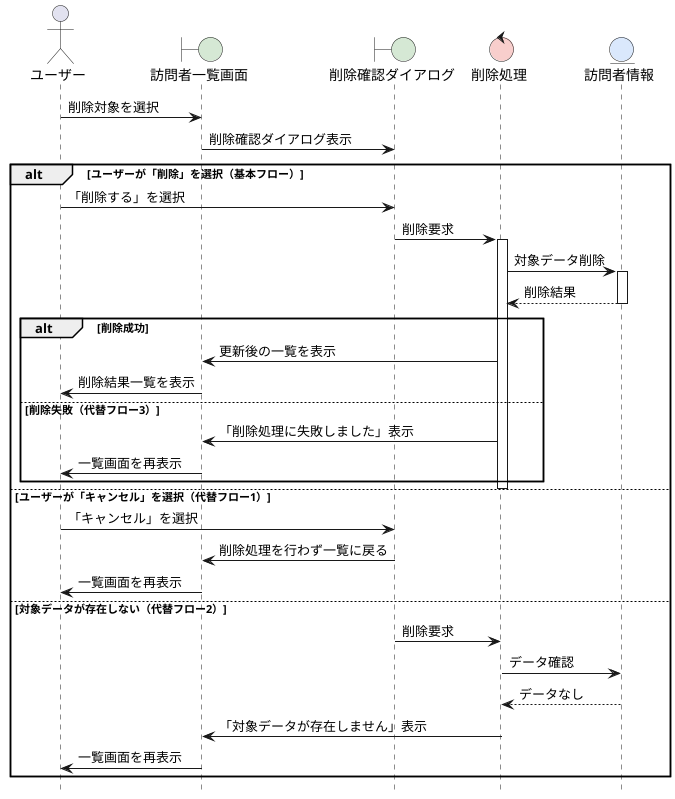 @startuml Web訪問者システム-削除シーケンス図
hide footbox
skinparam boundaryBackgroundColor #D5E8D4
skinparam controlBackgroundColor  #F8CECC
skinparam entityBackgroundColor   #DAE8FC

actor ユーザー as A
boundary 訪問者一覧画面 as B1
boundary 削除確認ダイアログ as B2
control 削除処理 as C1
entity 訪問者情報 as E

A -> B1: 削除対象を選択
B1 -> B2: 削除確認ダイアログ表示

alt ユーザーが「削除」を選択（基本フロー）
    A -> B2: 「削除する」を選択
    B2 -> C1: 削除要求
    activate C1
    C1 -> E: 対象データ削除
    activate E
    E --> C1: 削除結果
    deactivate E

    alt 削除成功
        C1 -> B1: 更新後の一覧を表示
        B1 -> A: 削除結果一覧を表示
    else 削除失敗（代替フロー3）
        C1 -> B1: 「削除処理に失敗しました」表示
        B1 -> A: 一覧画面を再表示
    end
    deactivate C1

else ユーザーが「キャンセル」を選択（代替フロー1）
    A -> B2: 「キャンセル」を選択
    B2 -> B1: 削除処理を行わず一覧に戻る
    B1 -> A: 一覧画面を再表示

else 対象データが存在しない（代替フロー2）
    B2 -> C1: 削除要求
    C1 -> E: データ確認
    E --> C1: データなし
    C1 -> B1: 「対象データが存在しません」表示
    B1 -> A: 一覧画面を再表示
end

@enduml
